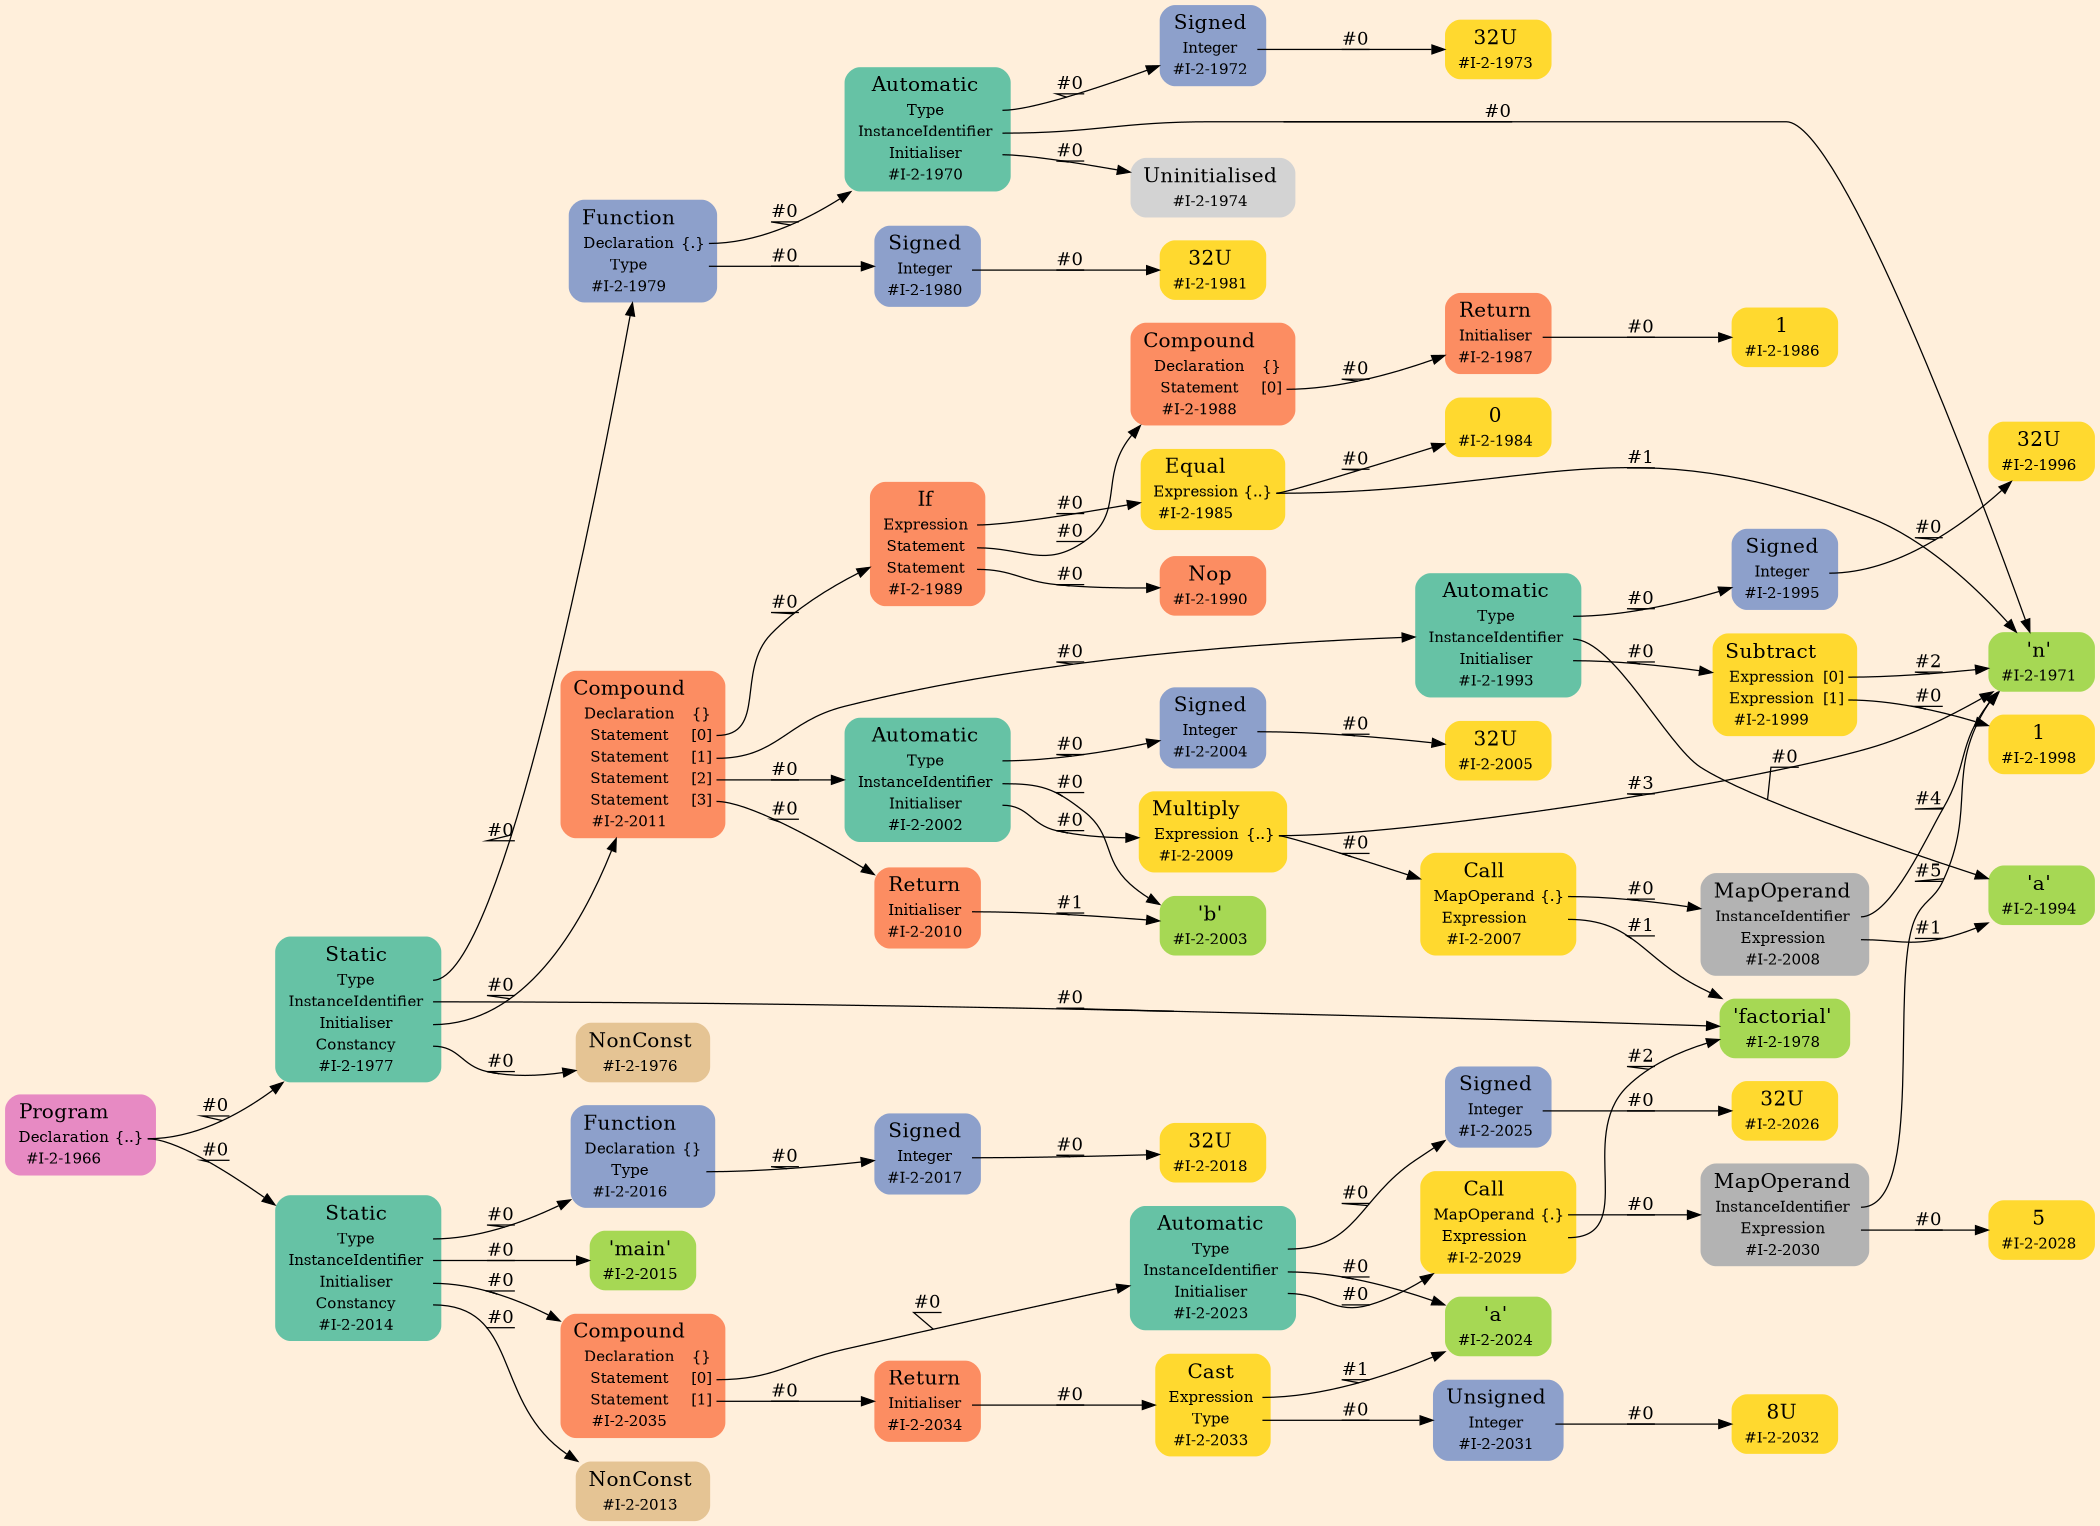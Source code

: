 digraph Inferno {
graph [
rankdir = "LR"
ranksep = 1.0
size = "14,20"
bgcolor = antiquewhite1
color = black
fontcolor = black
];
node [
];

"#I-2-1966" [
shape = "plaintext"
fillcolor = "/set28/4"
label = <<TABLE BORDER="0" CELLBORDER="0" CELLSPACING="0">
 <TR>
  <TD><FONT POINT-SIZE="16.0">Program</FONT></TD>
  <TD></TD>
 </TR>
 <TR>
  <TD>Declaration</TD>
  <TD PORT="port0">{..}</TD>
 </TR>
 <TR>
  <TD>#I-2-1966</TD>
  <TD PORT="port1"></TD>
 </TR>
</TABLE>>
style = "rounded,filled"
fontsize = "12"
];
"#I-2-1977" [
shape = "plaintext"
fillcolor = "/set28/1"
label = <<TABLE BORDER="0" CELLBORDER="0" CELLSPACING="0">
 <TR>
  <TD><FONT POINT-SIZE="16.0">Static</FONT></TD>
  <TD></TD>
 </TR>
 <TR>
  <TD>Type</TD>
  <TD PORT="port0"></TD>
 </TR>
 <TR>
  <TD>InstanceIdentifier</TD>
  <TD PORT="port1"></TD>
 </TR>
 <TR>
  <TD>Initialiser</TD>
  <TD PORT="port2"></TD>
 </TR>
 <TR>
  <TD>Constancy</TD>
  <TD PORT="port3"></TD>
 </TR>
 <TR>
  <TD>#I-2-1977</TD>
  <TD PORT="port4"></TD>
 </TR>
</TABLE>>
style = "rounded,filled"
fontsize = "12"
];
"#I-2-1979" [
shape = "plaintext"
fillcolor = "/set28/3"
label = <<TABLE BORDER="0" CELLBORDER="0" CELLSPACING="0">
 <TR>
  <TD><FONT POINT-SIZE="16.0">Function</FONT></TD>
  <TD></TD>
 </TR>
 <TR>
  <TD>Declaration</TD>
  <TD PORT="port0">{.}</TD>
 </TR>
 <TR>
  <TD>Type</TD>
  <TD PORT="port1"></TD>
 </TR>
 <TR>
  <TD>#I-2-1979</TD>
  <TD PORT="port2"></TD>
 </TR>
</TABLE>>
style = "rounded,filled"
fontsize = "12"
];
"#I-2-1970" [
shape = "plaintext"
fillcolor = "/set28/1"
label = <<TABLE BORDER="0" CELLBORDER="0" CELLSPACING="0">
 <TR>
  <TD><FONT POINT-SIZE="16.0">Automatic</FONT></TD>
  <TD></TD>
 </TR>
 <TR>
  <TD>Type</TD>
  <TD PORT="port0"></TD>
 </TR>
 <TR>
  <TD>InstanceIdentifier</TD>
  <TD PORT="port1"></TD>
 </TR>
 <TR>
  <TD>Initialiser</TD>
  <TD PORT="port2"></TD>
 </TR>
 <TR>
  <TD>#I-2-1970</TD>
  <TD PORT="port3"></TD>
 </TR>
</TABLE>>
style = "rounded,filled"
fontsize = "12"
];
"#I-2-1972" [
shape = "plaintext"
fillcolor = "/set28/3"
label = <<TABLE BORDER="0" CELLBORDER="0" CELLSPACING="0">
 <TR>
  <TD><FONT POINT-SIZE="16.0">Signed</FONT></TD>
  <TD></TD>
 </TR>
 <TR>
  <TD>Integer</TD>
  <TD PORT="port0"></TD>
 </TR>
 <TR>
  <TD>#I-2-1972</TD>
  <TD PORT="port1"></TD>
 </TR>
</TABLE>>
style = "rounded,filled"
fontsize = "12"
];
"#I-2-1973" [
shape = "plaintext"
fillcolor = "/set28/6"
label = <<TABLE BORDER="0" CELLBORDER="0" CELLSPACING="0">
 <TR>
  <TD><FONT POINT-SIZE="16.0">32U</FONT></TD>
  <TD></TD>
 </TR>
 <TR>
  <TD>#I-2-1973</TD>
  <TD PORT="port0"></TD>
 </TR>
</TABLE>>
style = "rounded,filled"
fontsize = "12"
];
"#I-2-1971" [
shape = "plaintext"
fillcolor = "/set28/5"
label = <<TABLE BORDER="0" CELLBORDER="0" CELLSPACING="0">
 <TR>
  <TD><FONT POINT-SIZE="16.0">'n'</FONT></TD>
  <TD></TD>
 </TR>
 <TR>
  <TD>#I-2-1971</TD>
  <TD PORT="port0"></TD>
 </TR>
</TABLE>>
style = "rounded,filled"
fontsize = "12"
];
"#I-2-1974" [
shape = "plaintext"
label = <<TABLE BORDER="0" CELLBORDER="0" CELLSPACING="0">
 <TR>
  <TD><FONT POINT-SIZE="16.0">Uninitialised</FONT></TD>
  <TD></TD>
 </TR>
 <TR>
  <TD>#I-2-1974</TD>
  <TD PORT="port0"></TD>
 </TR>
</TABLE>>
style = "rounded,filled"
fontsize = "12"
];
"#I-2-1980" [
shape = "plaintext"
fillcolor = "/set28/3"
label = <<TABLE BORDER="0" CELLBORDER="0" CELLSPACING="0">
 <TR>
  <TD><FONT POINT-SIZE="16.0">Signed</FONT></TD>
  <TD></TD>
 </TR>
 <TR>
  <TD>Integer</TD>
  <TD PORT="port0"></TD>
 </TR>
 <TR>
  <TD>#I-2-1980</TD>
  <TD PORT="port1"></TD>
 </TR>
</TABLE>>
style = "rounded,filled"
fontsize = "12"
];
"#I-2-1981" [
shape = "plaintext"
fillcolor = "/set28/6"
label = <<TABLE BORDER="0" CELLBORDER="0" CELLSPACING="0">
 <TR>
  <TD><FONT POINT-SIZE="16.0">32U</FONT></TD>
  <TD></TD>
 </TR>
 <TR>
  <TD>#I-2-1981</TD>
  <TD PORT="port0"></TD>
 </TR>
</TABLE>>
style = "rounded,filled"
fontsize = "12"
];
"#I-2-1978" [
shape = "plaintext"
fillcolor = "/set28/5"
label = <<TABLE BORDER="0" CELLBORDER="0" CELLSPACING="0">
 <TR>
  <TD><FONT POINT-SIZE="16.0">'factorial'</FONT></TD>
  <TD></TD>
 </TR>
 <TR>
  <TD>#I-2-1978</TD>
  <TD PORT="port0"></TD>
 </TR>
</TABLE>>
style = "rounded,filled"
fontsize = "12"
];
"#I-2-2011" [
shape = "plaintext"
fillcolor = "/set28/2"
label = <<TABLE BORDER="0" CELLBORDER="0" CELLSPACING="0">
 <TR>
  <TD><FONT POINT-SIZE="16.0">Compound</FONT></TD>
  <TD></TD>
 </TR>
 <TR>
  <TD>Declaration</TD>
  <TD PORT="port0">{}</TD>
 </TR>
 <TR>
  <TD>Statement</TD>
  <TD PORT="port1">[0]</TD>
 </TR>
 <TR>
  <TD>Statement</TD>
  <TD PORT="port2">[1]</TD>
 </TR>
 <TR>
  <TD>Statement</TD>
  <TD PORT="port3">[2]</TD>
 </TR>
 <TR>
  <TD>Statement</TD>
  <TD PORT="port4">[3]</TD>
 </TR>
 <TR>
  <TD>#I-2-2011</TD>
  <TD PORT="port5"></TD>
 </TR>
</TABLE>>
style = "rounded,filled"
fontsize = "12"
];
"#I-2-1989" [
shape = "plaintext"
fillcolor = "/set28/2"
label = <<TABLE BORDER="0" CELLBORDER="0" CELLSPACING="0">
 <TR>
  <TD><FONT POINT-SIZE="16.0">If</FONT></TD>
  <TD></TD>
 </TR>
 <TR>
  <TD>Expression</TD>
  <TD PORT="port0"></TD>
 </TR>
 <TR>
  <TD>Statement</TD>
  <TD PORT="port1"></TD>
 </TR>
 <TR>
  <TD>Statement</TD>
  <TD PORT="port2"></TD>
 </TR>
 <TR>
  <TD>#I-2-1989</TD>
  <TD PORT="port3"></TD>
 </TR>
</TABLE>>
style = "rounded,filled"
fontsize = "12"
];
"#I-2-1985" [
shape = "plaintext"
fillcolor = "/set28/6"
label = <<TABLE BORDER="0" CELLBORDER="0" CELLSPACING="0">
 <TR>
  <TD><FONT POINT-SIZE="16.0">Equal</FONT></TD>
  <TD></TD>
 </TR>
 <TR>
  <TD>Expression</TD>
  <TD PORT="port0">{..}</TD>
 </TR>
 <TR>
  <TD>#I-2-1985</TD>
  <TD PORT="port1"></TD>
 </TR>
</TABLE>>
style = "rounded,filled"
fontsize = "12"
];
"#I-2-1984" [
shape = "plaintext"
fillcolor = "/set28/6"
label = <<TABLE BORDER="0" CELLBORDER="0" CELLSPACING="0">
 <TR>
  <TD><FONT POINT-SIZE="16.0">0</FONT></TD>
  <TD></TD>
 </TR>
 <TR>
  <TD>#I-2-1984</TD>
  <TD PORT="port0"></TD>
 </TR>
</TABLE>>
style = "rounded,filled"
fontsize = "12"
];
"#I-2-1988" [
shape = "plaintext"
fillcolor = "/set28/2"
label = <<TABLE BORDER="0" CELLBORDER="0" CELLSPACING="0">
 <TR>
  <TD><FONT POINT-SIZE="16.0">Compound</FONT></TD>
  <TD></TD>
 </TR>
 <TR>
  <TD>Declaration</TD>
  <TD PORT="port0">{}</TD>
 </TR>
 <TR>
  <TD>Statement</TD>
  <TD PORT="port1">[0]</TD>
 </TR>
 <TR>
  <TD>#I-2-1988</TD>
  <TD PORT="port2"></TD>
 </TR>
</TABLE>>
style = "rounded,filled"
fontsize = "12"
];
"#I-2-1987" [
shape = "plaintext"
fillcolor = "/set28/2"
label = <<TABLE BORDER="0" CELLBORDER="0" CELLSPACING="0">
 <TR>
  <TD><FONT POINT-SIZE="16.0">Return</FONT></TD>
  <TD></TD>
 </TR>
 <TR>
  <TD>Initialiser</TD>
  <TD PORT="port0"></TD>
 </TR>
 <TR>
  <TD>#I-2-1987</TD>
  <TD PORT="port1"></TD>
 </TR>
</TABLE>>
style = "rounded,filled"
fontsize = "12"
];
"#I-2-1986" [
shape = "plaintext"
fillcolor = "/set28/6"
label = <<TABLE BORDER="0" CELLBORDER="0" CELLSPACING="0">
 <TR>
  <TD><FONT POINT-SIZE="16.0">1</FONT></TD>
  <TD></TD>
 </TR>
 <TR>
  <TD>#I-2-1986</TD>
  <TD PORT="port0"></TD>
 </TR>
</TABLE>>
style = "rounded,filled"
fontsize = "12"
];
"#I-2-1990" [
shape = "plaintext"
fillcolor = "/set28/2"
label = <<TABLE BORDER="0" CELLBORDER="0" CELLSPACING="0">
 <TR>
  <TD><FONT POINT-SIZE="16.0">Nop</FONT></TD>
  <TD></TD>
 </TR>
 <TR>
  <TD>#I-2-1990</TD>
  <TD PORT="port0"></TD>
 </TR>
</TABLE>>
style = "rounded,filled"
fontsize = "12"
];
"#I-2-1993" [
shape = "plaintext"
fillcolor = "/set28/1"
label = <<TABLE BORDER="0" CELLBORDER="0" CELLSPACING="0">
 <TR>
  <TD><FONT POINT-SIZE="16.0">Automatic</FONT></TD>
  <TD></TD>
 </TR>
 <TR>
  <TD>Type</TD>
  <TD PORT="port0"></TD>
 </TR>
 <TR>
  <TD>InstanceIdentifier</TD>
  <TD PORT="port1"></TD>
 </TR>
 <TR>
  <TD>Initialiser</TD>
  <TD PORT="port2"></TD>
 </TR>
 <TR>
  <TD>#I-2-1993</TD>
  <TD PORT="port3"></TD>
 </TR>
</TABLE>>
style = "rounded,filled"
fontsize = "12"
];
"#I-2-1995" [
shape = "plaintext"
fillcolor = "/set28/3"
label = <<TABLE BORDER="0" CELLBORDER="0" CELLSPACING="0">
 <TR>
  <TD><FONT POINT-SIZE="16.0">Signed</FONT></TD>
  <TD></TD>
 </TR>
 <TR>
  <TD>Integer</TD>
  <TD PORT="port0"></TD>
 </TR>
 <TR>
  <TD>#I-2-1995</TD>
  <TD PORT="port1"></TD>
 </TR>
</TABLE>>
style = "rounded,filled"
fontsize = "12"
];
"#I-2-1996" [
shape = "plaintext"
fillcolor = "/set28/6"
label = <<TABLE BORDER="0" CELLBORDER="0" CELLSPACING="0">
 <TR>
  <TD><FONT POINT-SIZE="16.0">32U</FONT></TD>
  <TD></TD>
 </TR>
 <TR>
  <TD>#I-2-1996</TD>
  <TD PORT="port0"></TD>
 </TR>
</TABLE>>
style = "rounded,filled"
fontsize = "12"
];
"#I-2-1994" [
shape = "plaintext"
fillcolor = "/set28/5"
label = <<TABLE BORDER="0" CELLBORDER="0" CELLSPACING="0">
 <TR>
  <TD><FONT POINT-SIZE="16.0">'a'</FONT></TD>
  <TD></TD>
 </TR>
 <TR>
  <TD>#I-2-1994</TD>
  <TD PORT="port0"></TD>
 </TR>
</TABLE>>
style = "rounded,filled"
fontsize = "12"
];
"#I-2-1999" [
shape = "plaintext"
fillcolor = "/set28/6"
label = <<TABLE BORDER="0" CELLBORDER="0" CELLSPACING="0">
 <TR>
  <TD><FONT POINT-SIZE="16.0">Subtract</FONT></TD>
  <TD></TD>
 </TR>
 <TR>
  <TD>Expression</TD>
  <TD PORT="port0">[0]</TD>
 </TR>
 <TR>
  <TD>Expression</TD>
  <TD PORT="port1">[1]</TD>
 </TR>
 <TR>
  <TD>#I-2-1999</TD>
  <TD PORT="port2"></TD>
 </TR>
</TABLE>>
style = "rounded,filled"
fontsize = "12"
];
"#I-2-1998" [
shape = "plaintext"
fillcolor = "/set28/6"
label = <<TABLE BORDER="0" CELLBORDER="0" CELLSPACING="0">
 <TR>
  <TD><FONT POINT-SIZE="16.0">1</FONT></TD>
  <TD></TD>
 </TR>
 <TR>
  <TD>#I-2-1998</TD>
  <TD PORT="port0"></TD>
 </TR>
</TABLE>>
style = "rounded,filled"
fontsize = "12"
];
"#I-2-2002" [
shape = "plaintext"
fillcolor = "/set28/1"
label = <<TABLE BORDER="0" CELLBORDER="0" CELLSPACING="0">
 <TR>
  <TD><FONT POINT-SIZE="16.0">Automatic</FONT></TD>
  <TD></TD>
 </TR>
 <TR>
  <TD>Type</TD>
  <TD PORT="port0"></TD>
 </TR>
 <TR>
  <TD>InstanceIdentifier</TD>
  <TD PORT="port1"></TD>
 </TR>
 <TR>
  <TD>Initialiser</TD>
  <TD PORT="port2"></TD>
 </TR>
 <TR>
  <TD>#I-2-2002</TD>
  <TD PORT="port3"></TD>
 </TR>
</TABLE>>
style = "rounded,filled"
fontsize = "12"
];
"#I-2-2004" [
shape = "plaintext"
fillcolor = "/set28/3"
label = <<TABLE BORDER="0" CELLBORDER="0" CELLSPACING="0">
 <TR>
  <TD><FONT POINT-SIZE="16.0">Signed</FONT></TD>
  <TD></TD>
 </TR>
 <TR>
  <TD>Integer</TD>
  <TD PORT="port0"></TD>
 </TR>
 <TR>
  <TD>#I-2-2004</TD>
  <TD PORT="port1"></TD>
 </TR>
</TABLE>>
style = "rounded,filled"
fontsize = "12"
];
"#I-2-2005" [
shape = "plaintext"
fillcolor = "/set28/6"
label = <<TABLE BORDER="0" CELLBORDER="0" CELLSPACING="0">
 <TR>
  <TD><FONT POINT-SIZE="16.0">32U</FONT></TD>
  <TD></TD>
 </TR>
 <TR>
  <TD>#I-2-2005</TD>
  <TD PORT="port0"></TD>
 </TR>
</TABLE>>
style = "rounded,filled"
fontsize = "12"
];
"#I-2-2003" [
shape = "plaintext"
fillcolor = "/set28/5"
label = <<TABLE BORDER="0" CELLBORDER="0" CELLSPACING="0">
 <TR>
  <TD><FONT POINT-SIZE="16.0">'b'</FONT></TD>
  <TD></TD>
 </TR>
 <TR>
  <TD>#I-2-2003</TD>
  <TD PORT="port0"></TD>
 </TR>
</TABLE>>
style = "rounded,filled"
fontsize = "12"
];
"#I-2-2009" [
shape = "plaintext"
fillcolor = "/set28/6"
label = <<TABLE BORDER="0" CELLBORDER="0" CELLSPACING="0">
 <TR>
  <TD><FONT POINT-SIZE="16.0">Multiply</FONT></TD>
  <TD></TD>
 </TR>
 <TR>
  <TD>Expression</TD>
  <TD PORT="port0">{..}</TD>
 </TR>
 <TR>
  <TD>#I-2-2009</TD>
  <TD PORT="port1"></TD>
 </TR>
</TABLE>>
style = "rounded,filled"
fontsize = "12"
];
"#I-2-2007" [
shape = "plaintext"
fillcolor = "/set28/6"
label = <<TABLE BORDER="0" CELLBORDER="0" CELLSPACING="0">
 <TR>
  <TD><FONT POINT-SIZE="16.0">Call</FONT></TD>
  <TD></TD>
 </TR>
 <TR>
  <TD>MapOperand</TD>
  <TD PORT="port0">{.}</TD>
 </TR>
 <TR>
  <TD>Expression</TD>
  <TD PORT="port1"></TD>
 </TR>
 <TR>
  <TD>#I-2-2007</TD>
  <TD PORT="port2"></TD>
 </TR>
</TABLE>>
style = "rounded,filled"
fontsize = "12"
];
"#I-2-2008" [
shape = "plaintext"
fillcolor = "/set28/8"
label = <<TABLE BORDER="0" CELLBORDER="0" CELLSPACING="0">
 <TR>
  <TD><FONT POINT-SIZE="16.0">MapOperand</FONT></TD>
  <TD></TD>
 </TR>
 <TR>
  <TD>InstanceIdentifier</TD>
  <TD PORT="port0"></TD>
 </TR>
 <TR>
  <TD>Expression</TD>
  <TD PORT="port1"></TD>
 </TR>
 <TR>
  <TD>#I-2-2008</TD>
  <TD PORT="port2"></TD>
 </TR>
</TABLE>>
style = "rounded,filled"
fontsize = "12"
];
"#I-2-2010" [
shape = "plaintext"
fillcolor = "/set28/2"
label = <<TABLE BORDER="0" CELLBORDER="0" CELLSPACING="0">
 <TR>
  <TD><FONT POINT-SIZE="16.0">Return</FONT></TD>
  <TD></TD>
 </TR>
 <TR>
  <TD>Initialiser</TD>
  <TD PORT="port0"></TD>
 </TR>
 <TR>
  <TD>#I-2-2010</TD>
  <TD PORT="port1"></TD>
 </TR>
</TABLE>>
style = "rounded,filled"
fontsize = "12"
];
"#I-2-1976" [
shape = "plaintext"
fillcolor = "/set28/7"
label = <<TABLE BORDER="0" CELLBORDER="0" CELLSPACING="0">
 <TR>
  <TD><FONT POINT-SIZE="16.0">NonConst</FONT></TD>
  <TD></TD>
 </TR>
 <TR>
  <TD>#I-2-1976</TD>
  <TD PORT="port0"></TD>
 </TR>
</TABLE>>
style = "rounded,filled"
fontsize = "12"
];
"#I-2-2014" [
shape = "plaintext"
fillcolor = "/set28/1"
label = <<TABLE BORDER="0" CELLBORDER="0" CELLSPACING="0">
 <TR>
  <TD><FONT POINT-SIZE="16.0">Static</FONT></TD>
  <TD></TD>
 </TR>
 <TR>
  <TD>Type</TD>
  <TD PORT="port0"></TD>
 </TR>
 <TR>
  <TD>InstanceIdentifier</TD>
  <TD PORT="port1"></TD>
 </TR>
 <TR>
  <TD>Initialiser</TD>
  <TD PORT="port2"></TD>
 </TR>
 <TR>
  <TD>Constancy</TD>
  <TD PORT="port3"></TD>
 </TR>
 <TR>
  <TD>#I-2-2014</TD>
  <TD PORT="port4"></TD>
 </TR>
</TABLE>>
style = "rounded,filled"
fontsize = "12"
];
"#I-2-2016" [
shape = "plaintext"
fillcolor = "/set28/3"
label = <<TABLE BORDER="0" CELLBORDER="0" CELLSPACING="0">
 <TR>
  <TD><FONT POINT-SIZE="16.0">Function</FONT></TD>
  <TD></TD>
 </TR>
 <TR>
  <TD>Declaration</TD>
  <TD PORT="port0">{}</TD>
 </TR>
 <TR>
  <TD>Type</TD>
  <TD PORT="port1"></TD>
 </TR>
 <TR>
  <TD>#I-2-2016</TD>
  <TD PORT="port2"></TD>
 </TR>
</TABLE>>
style = "rounded,filled"
fontsize = "12"
];
"#I-2-2017" [
shape = "plaintext"
fillcolor = "/set28/3"
label = <<TABLE BORDER="0" CELLBORDER="0" CELLSPACING="0">
 <TR>
  <TD><FONT POINT-SIZE="16.0">Signed</FONT></TD>
  <TD></TD>
 </TR>
 <TR>
  <TD>Integer</TD>
  <TD PORT="port0"></TD>
 </TR>
 <TR>
  <TD>#I-2-2017</TD>
  <TD PORT="port1"></TD>
 </TR>
</TABLE>>
style = "rounded,filled"
fontsize = "12"
];
"#I-2-2018" [
shape = "plaintext"
fillcolor = "/set28/6"
label = <<TABLE BORDER="0" CELLBORDER="0" CELLSPACING="0">
 <TR>
  <TD><FONT POINT-SIZE="16.0">32U</FONT></TD>
  <TD></TD>
 </TR>
 <TR>
  <TD>#I-2-2018</TD>
  <TD PORT="port0"></TD>
 </TR>
</TABLE>>
style = "rounded,filled"
fontsize = "12"
];
"#I-2-2015" [
shape = "plaintext"
fillcolor = "/set28/5"
label = <<TABLE BORDER="0" CELLBORDER="0" CELLSPACING="0">
 <TR>
  <TD><FONT POINT-SIZE="16.0">'main'</FONT></TD>
  <TD></TD>
 </TR>
 <TR>
  <TD>#I-2-2015</TD>
  <TD PORT="port0"></TD>
 </TR>
</TABLE>>
style = "rounded,filled"
fontsize = "12"
];
"#I-2-2035" [
shape = "plaintext"
fillcolor = "/set28/2"
label = <<TABLE BORDER="0" CELLBORDER="0" CELLSPACING="0">
 <TR>
  <TD><FONT POINT-SIZE="16.0">Compound</FONT></TD>
  <TD></TD>
 </TR>
 <TR>
  <TD>Declaration</TD>
  <TD PORT="port0">{}</TD>
 </TR>
 <TR>
  <TD>Statement</TD>
  <TD PORT="port1">[0]</TD>
 </TR>
 <TR>
  <TD>Statement</TD>
  <TD PORT="port2">[1]</TD>
 </TR>
 <TR>
  <TD>#I-2-2035</TD>
  <TD PORT="port3"></TD>
 </TR>
</TABLE>>
style = "rounded,filled"
fontsize = "12"
];
"#I-2-2023" [
shape = "plaintext"
fillcolor = "/set28/1"
label = <<TABLE BORDER="0" CELLBORDER="0" CELLSPACING="0">
 <TR>
  <TD><FONT POINT-SIZE="16.0">Automatic</FONT></TD>
  <TD></TD>
 </TR>
 <TR>
  <TD>Type</TD>
  <TD PORT="port0"></TD>
 </TR>
 <TR>
  <TD>InstanceIdentifier</TD>
  <TD PORT="port1"></TD>
 </TR>
 <TR>
  <TD>Initialiser</TD>
  <TD PORT="port2"></TD>
 </TR>
 <TR>
  <TD>#I-2-2023</TD>
  <TD PORT="port3"></TD>
 </TR>
</TABLE>>
style = "rounded,filled"
fontsize = "12"
];
"#I-2-2025" [
shape = "plaintext"
fillcolor = "/set28/3"
label = <<TABLE BORDER="0" CELLBORDER="0" CELLSPACING="0">
 <TR>
  <TD><FONT POINT-SIZE="16.0">Signed</FONT></TD>
  <TD></TD>
 </TR>
 <TR>
  <TD>Integer</TD>
  <TD PORT="port0"></TD>
 </TR>
 <TR>
  <TD>#I-2-2025</TD>
  <TD PORT="port1"></TD>
 </TR>
</TABLE>>
style = "rounded,filled"
fontsize = "12"
];
"#I-2-2026" [
shape = "plaintext"
fillcolor = "/set28/6"
label = <<TABLE BORDER="0" CELLBORDER="0" CELLSPACING="0">
 <TR>
  <TD><FONT POINT-SIZE="16.0">32U</FONT></TD>
  <TD></TD>
 </TR>
 <TR>
  <TD>#I-2-2026</TD>
  <TD PORT="port0"></TD>
 </TR>
</TABLE>>
style = "rounded,filled"
fontsize = "12"
];
"#I-2-2024" [
shape = "plaintext"
fillcolor = "/set28/5"
label = <<TABLE BORDER="0" CELLBORDER="0" CELLSPACING="0">
 <TR>
  <TD><FONT POINT-SIZE="16.0">'a'</FONT></TD>
  <TD></TD>
 </TR>
 <TR>
  <TD>#I-2-2024</TD>
  <TD PORT="port0"></TD>
 </TR>
</TABLE>>
style = "rounded,filled"
fontsize = "12"
];
"#I-2-2029" [
shape = "plaintext"
fillcolor = "/set28/6"
label = <<TABLE BORDER="0" CELLBORDER="0" CELLSPACING="0">
 <TR>
  <TD><FONT POINT-SIZE="16.0">Call</FONT></TD>
  <TD></TD>
 </TR>
 <TR>
  <TD>MapOperand</TD>
  <TD PORT="port0">{.}</TD>
 </TR>
 <TR>
  <TD>Expression</TD>
  <TD PORT="port1"></TD>
 </TR>
 <TR>
  <TD>#I-2-2029</TD>
  <TD PORT="port2"></TD>
 </TR>
</TABLE>>
style = "rounded,filled"
fontsize = "12"
];
"#I-2-2030" [
shape = "plaintext"
fillcolor = "/set28/8"
label = <<TABLE BORDER="0" CELLBORDER="0" CELLSPACING="0">
 <TR>
  <TD><FONT POINT-SIZE="16.0">MapOperand</FONT></TD>
  <TD></TD>
 </TR>
 <TR>
  <TD>InstanceIdentifier</TD>
  <TD PORT="port0"></TD>
 </TR>
 <TR>
  <TD>Expression</TD>
  <TD PORT="port1"></TD>
 </TR>
 <TR>
  <TD>#I-2-2030</TD>
  <TD PORT="port2"></TD>
 </TR>
</TABLE>>
style = "rounded,filled"
fontsize = "12"
];
"#I-2-2028" [
shape = "plaintext"
fillcolor = "/set28/6"
label = <<TABLE BORDER="0" CELLBORDER="0" CELLSPACING="0">
 <TR>
  <TD><FONT POINT-SIZE="16.0">5</FONT></TD>
  <TD></TD>
 </TR>
 <TR>
  <TD>#I-2-2028</TD>
  <TD PORT="port0"></TD>
 </TR>
</TABLE>>
style = "rounded,filled"
fontsize = "12"
];
"#I-2-2034" [
shape = "plaintext"
fillcolor = "/set28/2"
label = <<TABLE BORDER="0" CELLBORDER="0" CELLSPACING="0">
 <TR>
  <TD><FONT POINT-SIZE="16.0">Return</FONT></TD>
  <TD></TD>
 </TR>
 <TR>
  <TD>Initialiser</TD>
  <TD PORT="port0"></TD>
 </TR>
 <TR>
  <TD>#I-2-2034</TD>
  <TD PORT="port1"></TD>
 </TR>
</TABLE>>
style = "rounded,filled"
fontsize = "12"
];
"#I-2-2033" [
shape = "plaintext"
fillcolor = "/set28/6"
label = <<TABLE BORDER="0" CELLBORDER="0" CELLSPACING="0">
 <TR>
  <TD><FONT POINT-SIZE="16.0">Cast</FONT></TD>
  <TD></TD>
 </TR>
 <TR>
  <TD>Expression</TD>
  <TD PORT="port0"></TD>
 </TR>
 <TR>
  <TD>Type</TD>
  <TD PORT="port1"></TD>
 </TR>
 <TR>
  <TD>#I-2-2033</TD>
  <TD PORT="port2"></TD>
 </TR>
</TABLE>>
style = "rounded,filled"
fontsize = "12"
];
"#I-2-2031" [
shape = "plaintext"
fillcolor = "/set28/3"
label = <<TABLE BORDER="0" CELLBORDER="0" CELLSPACING="0">
 <TR>
  <TD><FONT POINT-SIZE="16.0">Unsigned</FONT></TD>
  <TD></TD>
 </TR>
 <TR>
  <TD>Integer</TD>
  <TD PORT="port0"></TD>
 </TR>
 <TR>
  <TD>#I-2-2031</TD>
  <TD PORT="port1"></TD>
 </TR>
</TABLE>>
style = "rounded,filled"
fontsize = "12"
];
"#I-2-2032" [
shape = "plaintext"
fillcolor = "/set28/6"
label = <<TABLE BORDER="0" CELLBORDER="0" CELLSPACING="0">
 <TR>
  <TD><FONT POINT-SIZE="16.0">8U</FONT></TD>
  <TD></TD>
 </TR>
 <TR>
  <TD>#I-2-2032</TD>
  <TD PORT="port0"></TD>
 </TR>
</TABLE>>
style = "rounded,filled"
fontsize = "12"
];
"#I-2-2013" [
shape = "plaintext"
fillcolor = "/set28/7"
label = <<TABLE BORDER="0" CELLBORDER="0" CELLSPACING="0">
 <TR>
  <TD><FONT POINT-SIZE="16.0">NonConst</FONT></TD>
  <TD></TD>
 </TR>
 <TR>
  <TD>#I-2-2013</TD>
  <TD PORT="port0"></TD>
 </TR>
</TABLE>>
style = "rounded,filled"
fontsize = "12"
];
"#I-2-1966":port0 -> "#I-2-1977" [style="solid"
label = "#0"
decorate = true
color = black
fontcolor = black
];
"#I-2-1966":port0 -> "#I-2-2014" [style="solid"
label = "#0"
decorate = true
color = black
fontcolor = black
];
"#I-2-1977":port0 -> "#I-2-1979" [style="solid"
label = "#0"
decorate = true
color = black
fontcolor = black
];
"#I-2-1977":port1 -> "#I-2-1978" [style="solid"
label = "#0"
decorate = true
color = black
fontcolor = black
];
"#I-2-1977":port2 -> "#I-2-2011" [style="solid"
label = "#0"
decorate = true
color = black
fontcolor = black
];
"#I-2-1977":port3 -> "#I-2-1976" [style="solid"
label = "#0"
decorate = true
color = black
fontcolor = black
];
"#I-2-1979":port0 -> "#I-2-1970" [style="solid"
label = "#0"
decorate = true
color = black
fontcolor = black
];
"#I-2-1979":port1 -> "#I-2-1980" [style="solid"
label = "#0"
decorate = true
color = black
fontcolor = black
];
"#I-2-1970":port0 -> "#I-2-1972" [style="solid"
label = "#0"
decorate = true
color = black
fontcolor = black
];
"#I-2-1970":port1 -> "#I-2-1971" [style="solid"
label = "#0"
decorate = true
color = black
fontcolor = black
];
"#I-2-1970":port2 -> "#I-2-1974" [style="solid"
label = "#0"
decorate = true
color = black
fontcolor = black
];
"#I-2-1972":port0 -> "#I-2-1973" [style="solid"
label = "#0"
decorate = true
color = black
fontcolor = black
];
"#I-2-1980":port0 -> "#I-2-1981" [style="solid"
label = "#0"
decorate = true
color = black
fontcolor = black
];
"#I-2-2011":port1 -> "#I-2-1989" [style="solid"
label = "#0"
decorate = true
color = black
fontcolor = black
];
"#I-2-2011":port2 -> "#I-2-1993" [style="solid"
label = "#0"
decorate = true
color = black
fontcolor = black
];
"#I-2-2011":port3 -> "#I-2-2002" [style="solid"
label = "#0"
decorate = true
color = black
fontcolor = black
];
"#I-2-2011":port4 -> "#I-2-2010" [style="solid"
label = "#0"
decorate = true
color = black
fontcolor = black
];
"#I-2-1989":port0 -> "#I-2-1985" [style="solid"
label = "#0"
decorate = true
color = black
fontcolor = black
];
"#I-2-1989":port1 -> "#I-2-1988" [style="solid"
label = "#0"
decorate = true
color = black
fontcolor = black
];
"#I-2-1989":port2 -> "#I-2-1990" [style="solid"
label = "#0"
decorate = true
color = black
fontcolor = black
];
"#I-2-1985":port0 -> "#I-2-1971" [style="solid"
label = "#1"
decorate = true
color = black
fontcolor = black
];
"#I-2-1985":port0 -> "#I-2-1984" [style="solid"
label = "#0"
decorate = true
color = black
fontcolor = black
];
"#I-2-1988":port1 -> "#I-2-1987" [style="solid"
label = "#0"
decorate = true
color = black
fontcolor = black
];
"#I-2-1987":port0 -> "#I-2-1986" [style="solid"
label = "#0"
decorate = true
color = black
fontcolor = black
];
"#I-2-1993":port0 -> "#I-2-1995" [style="solid"
label = "#0"
decorate = true
color = black
fontcolor = black
];
"#I-2-1993":port1 -> "#I-2-1994" [style="solid"
label = "#0"
decorate = true
color = black
fontcolor = black
];
"#I-2-1993":port2 -> "#I-2-1999" [style="solid"
label = "#0"
decorate = true
color = black
fontcolor = black
];
"#I-2-1995":port0 -> "#I-2-1996" [style="solid"
label = "#0"
decorate = true
color = black
fontcolor = black
];
"#I-2-1999":port0 -> "#I-2-1971" [style="solid"
label = "#2"
decorate = true
color = black
fontcolor = black
];
"#I-2-1999":port1 -> "#I-2-1998" [style="solid"
label = "#0"
decorate = true
color = black
fontcolor = black
];
"#I-2-2002":port0 -> "#I-2-2004" [style="solid"
label = "#0"
decorate = true
color = black
fontcolor = black
];
"#I-2-2002":port1 -> "#I-2-2003" [style="solid"
label = "#0"
decorate = true
color = black
fontcolor = black
];
"#I-2-2002":port2 -> "#I-2-2009" [style="solid"
label = "#0"
decorate = true
color = black
fontcolor = black
];
"#I-2-2004":port0 -> "#I-2-2005" [style="solid"
label = "#0"
decorate = true
color = black
fontcolor = black
];
"#I-2-2009":port0 -> "#I-2-2007" [style="solid"
label = "#0"
decorate = true
color = black
fontcolor = black
];
"#I-2-2009":port0 -> "#I-2-1971" [style="solid"
label = "#3"
decorate = true
color = black
fontcolor = black
];
"#I-2-2007":port0 -> "#I-2-2008" [style="solid"
label = "#0"
decorate = true
color = black
fontcolor = black
];
"#I-2-2007":port1 -> "#I-2-1978" [style="solid"
label = "#1"
decorate = true
color = black
fontcolor = black
];
"#I-2-2008":port0 -> "#I-2-1971" [style="solid"
label = "#4"
decorate = true
color = black
fontcolor = black
];
"#I-2-2008":port1 -> "#I-2-1994" [style="solid"
label = "#1"
decorate = true
color = black
fontcolor = black
];
"#I-2-2010":port0 -> "#I-2-2003" [style="solid"
label = "#1"
decorate = true
color = black
fontcolor = black
];
"#I-2-2014":port0 -> "#I-2-2016" [style="solid"
label = "#0"
decorate = true
color = black
fontcolor = black
];
"#I-2-2014":port1 -> "#I-2-2015" [style="solid"
label = "#0"
decorate = true
color = black
fontcolor = black
];
"#I-2-2014":port2 -> "#I-2-2035" [style="solid"
label = "#0"
decorate = true
color = black
fontcolor = black
];
"#I-2-2014":port3 -> "#I-2-2013" [style="solid"
label = "#0"
decorate = true
color = black
fontcolor = black
];
"#I-2-2016":port1 -> "#I-2-2017" [style="solid"
label = "#0"
decorate = true
color = black
fontcolor = black
];
"#I-2-2017":port0 -> "#I-2-2018" [style="solid"
label = "#0"
decorate = true
color = black
fontcolor = black
];
"#I-2-2035":port1 -> "#I-2-2023" [style="solid"
label = "#0"
decorate = true
color = black
fontcolor = black
];
"#I-2-2035":port2 -> "#I-2-2034" [style="solid"
label = "#0"
decorate = true
color = black
fontcolor = black
];
"#I-2-2023":port0 -> "#I-2-2025" [style="solid"
label = "#0"
decorate = true
color = black
fontcolor = black
];
"#I-2-2023":port1 -> "#I-2-2024" [style="solid"
label = "#0"
decorate = true
color = black
fontcolor = black
];
"#I-2-2023":port2 -> "#I-2-2029" [style="solid"
label = "#0"
decorate = true
color = black
fontcolor = black
];
"#I-2-2025":port0 -> "#I-2-2026" [style="solid"
label = "#0"
decorate = true
color = black
fontcolor = black
];
"#I-2-2029":port0 -> "#I-2-2030" [style="solid"
label = "#0"
decorate = true
color = black
fontcolor = black
];
"#I-2-2029":port1 -> "#I-2-1978" [style="solid"
label = "#2"
decorate = true
color = black
fontcolor = black
];
"#I-2-2030":port0 -> "#I-2-1971" [style="solid"
label = "#5"
decorate = true
color = black
fontcolor = black
];
"#I-2-2030":port1 -> "#I-2-2028" [style="solid"
label = "#0"
decorate = true
color = black
fontcolor = black
];
"#I-2-2034":port0 -> "#I-2-2033" [style="solid"
label = "#0"
decorate = true
color = black
fontcolor = black
];
"#I-2-2033":port0 -> "#I-2-2024" [style="solid"
label = "#1"
decorate = true
color = black
fontcolor = black
];
"#I-2-2033":port1 -> "#I-2-2031" [style="solid"
label = "#0"
decorate = true
color = black
fontcolor = black
];
"#I-2-2031":port0 -> "#I-2-2032" [style="solid"
label = "#0"
decorate = true
color = black
fontcolor = black
];

}

